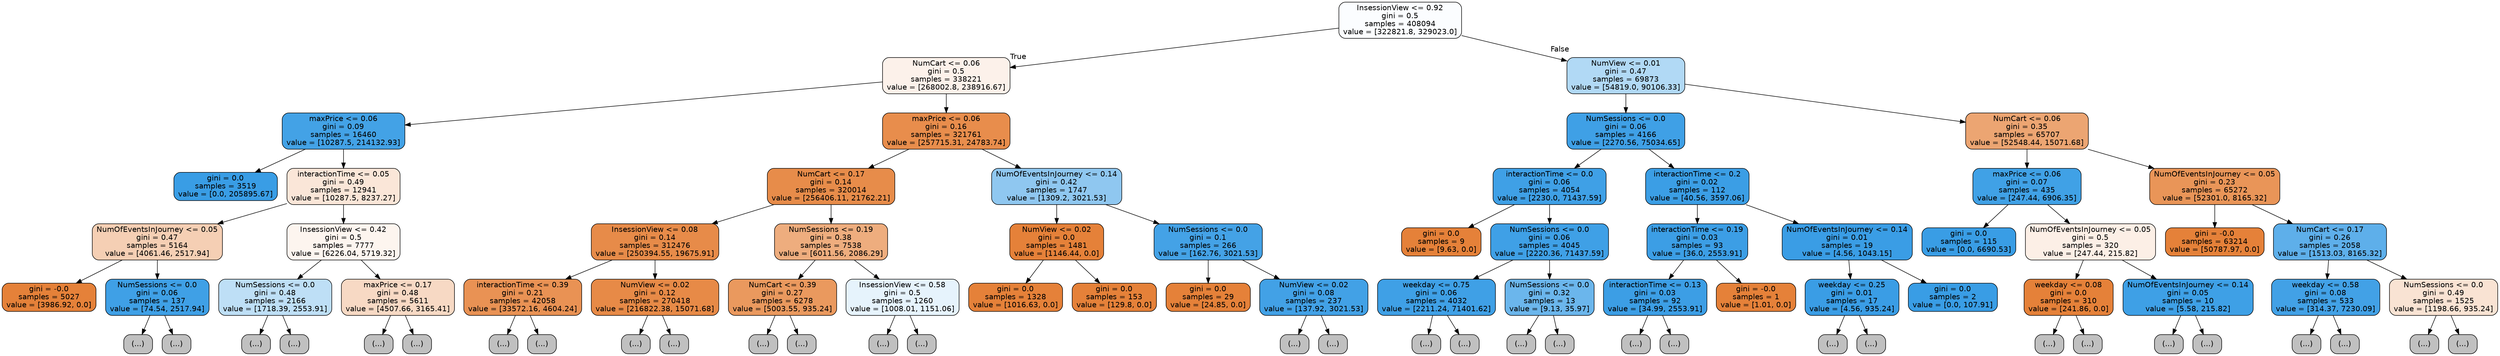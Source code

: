 digraph Tree {
node [shape=box, style="filled, rounded", color="black", fontname="helvetica"] ;
edge [fontname="helvetica"] ;
0 [label="InsessionView <= 0.92\ngini = 0.5\nsamples = 408094\nvalue = [322821.8, 329023.0]", fillcolor="#fbfdff"] ;
1 [label="NumCart <= 0.06\ngini = 0.5\nsamples = 338221\nvalue = [268002.8, 238916.67]", fillcolor="#fcf1ea"] ;
0 -> 1 [labeldistance=2.5, labelangle=45, headlabel="True"] ;
2 [label="maxPrice <= 0.06\ngini = 0.09\nsamples = 16460\nvalue = [10287.5, 214132.93]", fillcolor="#43a2e6"] ;
1 -> 2 ;
3 [label="gini = 0.0\nsamples = 3519\nvalue = [0.0, 205895.67]", fillcolor="#399de5"] ;
2 -> 3 ;
4 [label="interactionTime <= 0.05\ngini = 0.49\nsamples = 12941\nvalue = [10287.5, 8237.27]", fillcolor="#fae6d8"] ;
2 -> 4 ;
5 [label="NumOfEventsInJourney <= 0.05\ngini = 0.47\nsamples = 5164\nvalue = [4061.46, 2517.94]", fillcolor="#f5cfb4"] ;
4 -> 5 ;
6 [label="gini = -0.0\nsamples = 5027\nvalue = [3986.92, 0.0]", fillcolor="#e58139"] ;
5 -> 6 ;
7 [label="NumSessions <= 0.0\ngini = 0.06\nsamples = 137\nvalue = [74.54, 2517.94]", fillcolor="#3fa0e6"] ;
5 -> 7 ;
8 [label="(...)", fillcolor="#C0C0C0"] ;
7 -> 8 ;
9 [label="(...)", fillcolor="#C0C0C0"] ;
7 -> 9 ;
66 [label="InsessionView <= 0.42\ngini = 0.5\nsamples = 7777\nvalue = [6226.04, 5719.32]", fillcolor="#fdf5ef"] ;
4 -> 66 ;
67 [label="NumSessions <= 0.0\ngini = 0.48\nsamples = 2166\nvalue = [1718.39, 2553.91]", fillcolor="#bedff6"] ;
66 -> 67 ;
68 [label="(...)", fillcolor="#C0C0C0"] ;
67 -> 68 ;
71 [label="(...)", fillcolor="#C0C0C0"] ;
67 -> 71 ;
100 [label="maxPrice <= 0.17\ngini = 0.48\nsamples = 5611\nvalue = [4507.66, 3165.41]", fillcolor="#f7d9c4"] ;
66 -> 100 ;
101 [label="(...)", fillcolor="#C0C0C0"] ;
100 -> 101 ;
118 [label="(...)", fillcolor="#C0C0C0"] ;
100 -> 118 ;
131 [label="maxPrice <= 0.06\ngini = 0.16\nsamples = 321761\nvalue = [257715.31, 24783.74]", fillcolor="#e88d4c"] ;
1 -> 131 ;
132 [label="NumCart <= 0.17\ngini = 0.14\nsamples = 320014\nvalue = [256406.11, 21762.21]", fillcolor="#e78c4a"] ;
131 -> 132 ;
133 [label="InsessionView <= 0.08\ngini = 0.14\nsamples = 312476\nvalue = [250394.55, 19675.91]", fillcolor="#e78b49"] ;
132 -> 133 ;
134 [label="interactionTime <= 0.39\ngini = 0.21\nsamples = 42058\nvalue = [33572.16, 4604.24]", fillcolor="#e99254"] ;
133 -> 134 ;
135 [label="(...)", fillcolor="#C0C0C0"] ;
134 -> 135 ;
146 [label="(...)", fillcolor="#C0C0C0"] ;
134 -> 146 ;
153 [label="NumView <= 0.02\ngini = 0.12\nsamples = 270418\nvalue = [216822.38, 15071.68]", fillcolor="#e78a47"] ;
133 -> 153 ;
154 [label="(...)", fillcolor="#C0C0C0"] ;
153 -> 154 ;
193 [label="(...)", fillcolor="#C0C0C0"] ;
153 -> 193 ;
198 [label="NumSessions <= 0.19\ngini = 0.38\nsamples = 7538\nvalue = [6011.56, 2086.29]", fillcolor="#eead7e"] ;
132 -> 198 ;
199 [label="NumCart <= 0.39\ngini = 0.27\nsamples = 6278\nvalue = [5003.55, 935.24]", fillcolor="#ea995e"] ;
198 -> 199 ;
200 [label="(...)", fillcolor="#C0C0C0"] ;
199 -> 200 ;
217 [label="(...)", fillcolor="#C0C0C0"] ;
199 -> 217 ;
232 [label="InsessionView <= 0.58\ngini = 0.5\nsamples = 1260\nvalue = [1008.01, 1151.06]", fillcolor="#e6f3fc"] ;
198 -> 232 ;
233 [label="(...)", fillcolor="#C0C0C0"] ;
232 -> 233 ;
272 [label="(...)", fillcolor="#C0C0C0"] ;
232 -> 272 ;
353 [label="NumOfEventsInJourney <= 0.14\ngini = 0.42\nsamples = 1747\nvalue = [1309.2, 3021.53]", fillcolor="#8fc7f0"] ;
131 -> 353 ;
354 [label="NumView <= 0.02\ngini = 0.0\nsamples = 1481\nvalue = [1146.44, 0.0]", fillcolor="#e58139"] ;
353 -> 354 ;
355 [label="gini = 0.0\nsamples = 1328\nvalue = [1016.63, 0.0]", fillcolor="#e58139"] ;
354 -> 355 ;
356 [label="gini = 0.0\nsamples = 153\nvalue = [129.8, 0.0]", fillcolor="#e58139"] ;
354 -> 356 ;
357 [label="NumSessions <= 0.0\ngini = 0.1\nsamples = 266\nvalue = [162.76, 3021.53]", fillcolor="#44a2e6"] ;
353 -> 357 ;
358 [label="gini = 0.0\nsamples = 29\nvalue = [24.85, 0.0]", fillcolor="#e58139"] ;
357 -> 358 ;
359 [label="NumView <= 0.02\ngini = 0.08\nsamples = 237\nvalue = [137.92, 3021.53]", fillcolor="#42a1e6"] ;
357 -> 359 ;
360 [label="(...)", fillcolor="#C0C0C0"] ;
359 -> 360 ;
415 [label="(...)", fillcolor="#C0C0C0"] ;
359 -> 415 ;
428 [label="NumView <= 0.01\ngini = 0.47\nsamples = 69873\nvalue = [54819.0, 90106.33]", fillcolor="#b1d9f5"] ;
0 -> 428 [labeldistance=2.5, labelangle=-45, headlabel="False"] ;
429 [label="NumSessions <= 0.0\ngini = 0.06\nsamples = 4166\nvalue = [2270.56, 75034.65]", fillcolor="#3fa0e6"] ;
428 -> 429 ;
430 [label="interactionTime <= 0.0\ngini = 0.06\nsamples = 4054\nvalue = [2230.0, 71437.59]", fillcolor="#3fa0e6"] ;
429 -> 430 ;
431 [label="gini = 0.0\nsamples = 9\nvalue = [9.63, 0.0]", fillcolor="#e58139"] ;
430 -> 431 ;
432 [label="NumSessions <= 0.0\ngini = 0.06\nsamples = 4045\nvalue = [2220.36, 71437.59]", fillcolor="#3fa0e6"] ;
430 -> 432 ;
433 [label="weekday <= 0.75\ngini = 0.06\nsamples = 4032\nvalue = [2211.24, 71401.62]", fillcolor="#3fa0e6"] ;
432 -> 433 ;
434 [label="(...)", fillcolor="#C0C0C0"] ;
433 -> 434 ;
437 [label="(...)", fillcolor="#C0C0C0"] ;
433 -> 437 ;
454 [label="NumSessions <= 0.0\ngini = 0.32\nsamples = 13\nvalue = [9.13, 35.97]", fillcolor="#6bb6ec"] ;
432 -> 454 ;
455 [label="(...)", fillcolor="#C0C0C0"] ;
454 -> 455 ;
456 [label="(...)", fillcolor="#C0C0C0"] ;
454 -> 456 ;
461 [label="interactionTime <= 0.2\ngini = 0.02\nsamples = 112\nvalue = [40.56, 3597.06]", fillcolor="#3b9ee5"] ;
429 -> 461 ;
462 [label="interactionTime <= 0.19\ngini = 0.03\nsamples = 93\nvalue = [36.0, 2553.91]", fillcolor="#3c9ee5"] ;
461 -> 462 ;
463 [label="interactionTime <= 0.13\ngini = 0.03\nsamples = 92\nvalue = [34.99, 2553.91]", fillcolor="#3c9ee5"] ;
462 -> 463 ;
464 [label="(...)", fillcolor="#C0C0C0"] ;
463 -> 464 ;
473 [label="(...)", fillcolor="#C0C0C0"] ;
463 -> 473 ;
486 [label="gini = -0.0\nsamples = 1\nvalue = [1.01, 0.0]", fillcolor="#e58139"] ;
462 -> 486 ;
487 [label="NumOfEventsInJourney <= 0.14\ngini = 0.01\nsamples = 19\nvalue = [4.56, 1043.15]", fillcolor="#3a9de5"] ;
461 -> 487 ;
488 [label="weekday <= 0.25\ngini = 0.01\nsamples = 17\nvalue = [4.56, 935.24]", fillcolor="#3a9de5"] ;
487 -> 488 ;
489 [label="(...)", fillcolor="#C0C0C0"] ;
488 -> 489 ;
490 [label="(...)", fillcolor="#C0C0C0"] ;
488 -> 490 ;
499 [label="gini = 0.0\nsamples = 2\nvalue = [0.0, 107.91]", fillcolor="#399de5"] ;
487 -> 499 ;
500 [label="NumCart <= 0.06\ngini = 0.35\nsamples = 65707\nvalue = [52548.44, 15071.68]", fillcolor="#eca572"] ;
428 -> 500 ;
501 [label="maxPrice <= 0.06\ngini = 0.07\nsamples = 435\nvalue = [247.44, 6906.35]", fillcolor="#40a1e6"] ;
500 -> 501 ;
502 [label="gini = 0.0\nsamples = 115\nvalue = [0.0, 6690.53]", fillcolor="#399de5"] ;
501 -> 502 ;
503 [label="NumOfEventsInJourney <= 0.05\ngini = 0.5\nsamples = 320\nvalue = [247.44, 215.82]", fillcolor="#fcefe6"] ;
501 -> 503 ;
504 [label="weekday <= 0.08\ngini = 0.0\nsamples = 310\nvalue = [241.86, 0.0]", fillcolor="#e58139"] ;
503 -> 504 ;
505 [label="(...)", fillcolor="#C0C0C0"] ;
504 -> 505 ;
506 [label="(...)", fillcolor="#C0C0C0"] ;
504 -> 506 ;
507 [label="NumOfEventsInJourney <= 0.14\ngini = 0.05\nsamples = 10\nvalue = [5.58, 215.82]", fillcolor="#3ea0e6"] ;
503 -> 507 ;
508 [label="(...)", fillcolor="#C0C0C0"] ;
507 -> 508 ;
511 [label="(...)", fillcolor="#C0C0C0"] ;
507 -> 511 ;
512 [label="NumOfEventsInJourney <= 0.05\ngini = 0.23\nsamples = 65272\nvalue = [52301.0, 8165.32]", fillcolor="#e99558"] ;
500 -> 512 ;
513 [label="gini = -0.0\nsamples = 63214\nvalue = [50787.97, 0.0]", fillcolor="#e58139"] ;
512 -> 513 ;
514 [label="NumCart <= 0.17\ngini = 0.26\nsamples = 2058\nvalue = [1513.03, 8165.32]", fillcolor="#5eafea"] ;
512 -> 514 ;
515 [label="weekday <= 0.58\ngini = 0.08\nsamples = 533\nvalue = [314.37, 7230.09]", fillcolor="#42a1e6"] ;
514 -> 515 ;
516 [label="(...)", fillcolor="#C0C0C0"] ;
515 -> 516 ;
537 [label="(...)", fillcolor="#C0C0C0"] ;
515 -> 537 ;
554 [label="NumSessions <= 0.0\ngini = 0.49\nsamples = 1525\nvalue = [1198.66, 935.24]", fillcolor="#f9e3d3"] ;
514 -> 554 ;
555 [label="(...)", fillcolor="#C0C0C0"] ;
554 -> 555 ;
556 [label="(...)", fillcolor="#C0C0C0"] ;
554 -> 556 ;
}